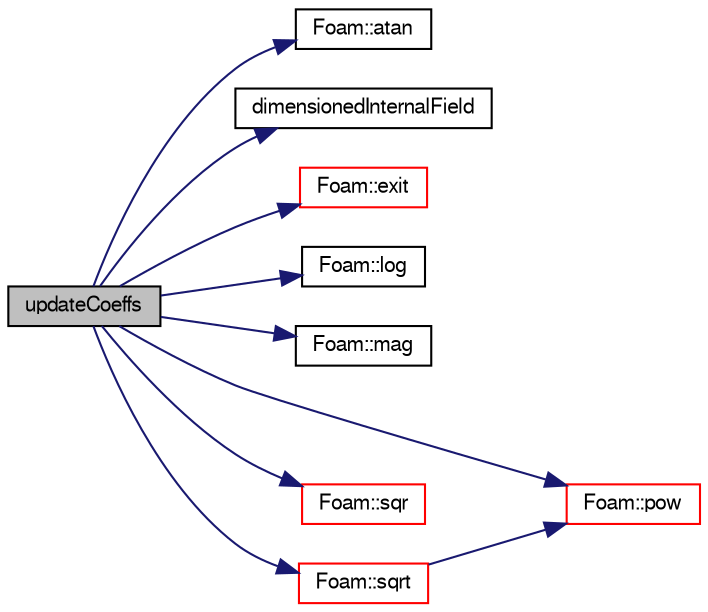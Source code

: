 digraph "updateCoeffs"
{
  bgcolor="transparent";
  edge [fontname="FreeSans",fontsize="10",labelfontname="FreeSans",labelfontsize="10"];
  node [fontname="FreeSans",fontsize="10",shape=record];
  rankdir="LR";
  Node158 [label="updateCoeffs",height=0.2,width=0.4,color="black", fillcolor="grey75", style="filled", fontcolor="black"];
  Node158 -> Node159 [color="midnightblue",fontsize="10",style="solid",fontname="FreeSans"];
  Node159 [label="Foam::atan",height=0.2,width=0.4,color="black",URL="$a21124.html#ad6eae891a1f3036557375a5820d2aedd"];
  Node158 -> Node160 [color="midnightblue",fontsize="10",style="solid",fontname="FreeSans"];
  Node160 [label="dimensionedInternalField",height=0.2,width=0.4,color="black",URL="$a38438.html#a942cd19121a46cdc649099eb27c74b18"];
  Node158 -> Node161 [color="midnightblue",fontsize="10",style="solid",fontname="FreeSans"];
  Node161 [label="Foam::exit",height=0.2,width=0.4,color="red",URL="$a21124.html#a06ca7250d8e89caf05243ec094843642"];
  Node158 -> Node208 [color="midnightblue",fontsize="10",style="solid",fontname="FreeSans"];
  Node208 [label="Foam::log",height=0.2,width=0.4,color="black",URL="$a21124.html#a6e89590da9859ad497977e08f110d4b5"];
  Node158 -> Node209 [color="midnightblue",fontsize="10",style="solid",fontname="FreeSans"];
  Node209 [label="Foam::mag",height=0.2,width=0.4,color="black",URL="$a21124.html#a929da2a3fdcf3dacbbe0487d3a330dae"];
  Node158 -> Node210 [color="midnightblue",fontsize="10",style="solid",fontname="FreeSans"];
  Node210 [label="Foam::pow",height=0.2,width=0.4,color="red",URL="$a21124.html#a7500c8e9d27a442adc75e287de074c7c"];
  Node158 -> Node214 [color="midnightblue",fontsize="10",style="solid",fontname="FreeSans"];
  Node214 [label="Foam::sqr",height=0.2,width=0.4,color="red",URL="$a21124.html#a277dc11c581d53826ab5090b08f3b17b"];
  Node158 -> Node215 [color="midnightblue",fontsize="10",style="solid",fontname="FreeSans"];
  Node215 [label="Foam::sqrt",height=0.2,width=0.4,color="red",URL="$a21124.html#a8616bd62eebf2342a80222fecb1bda71"];
  Node215 -> Node210 [color="midnightblue",fontsize="10",style="solid",fontname="FreeSans"];
}
